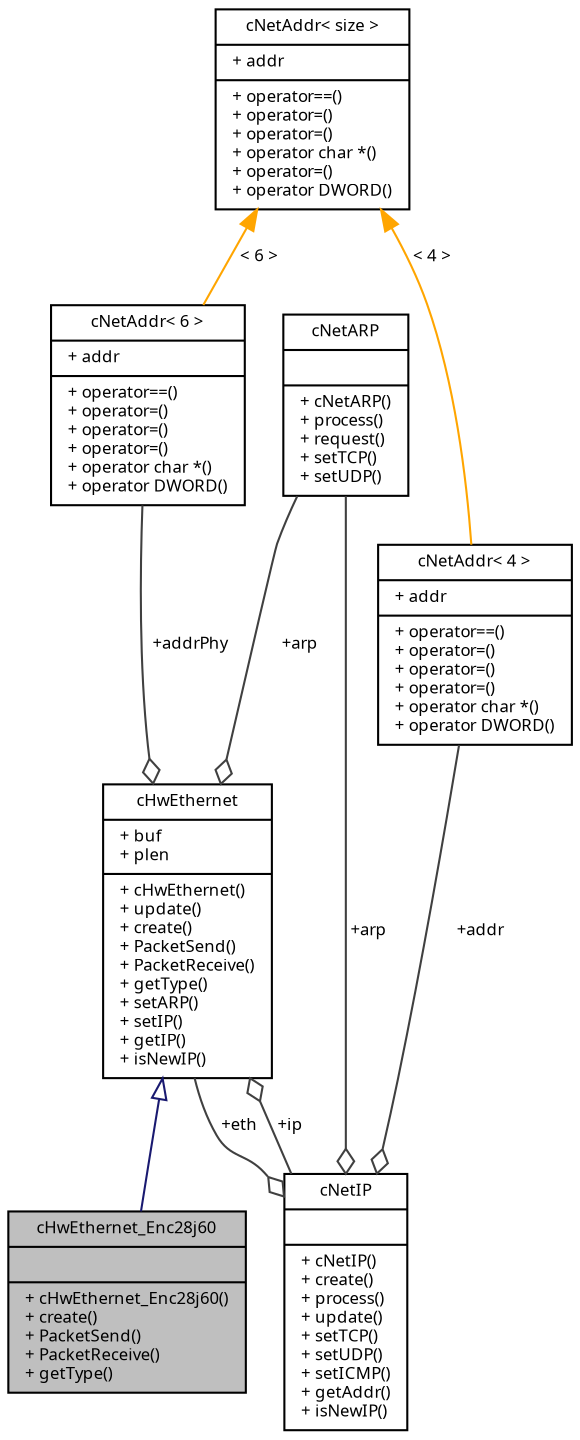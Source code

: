 digraph "cHwEthernet_Enc28j60"
{
  edge [fontname="Sans",fontsize="8",labelfontname="Sans",labelfontsize="8"];
  node [fontname="Sans",fontsize="8",shape=record];
  Node1 [label="{cHwEthernet_Enc28j60\n||+ cHwEthernet_Enc28j60()\l+ create()\l+ PacketSend()\l+ PacketReceive()\l+ getType()\l}",height=0.2,width=0.4,color="black", fillcolor="grey75", style="filled", fontcolor="black"];
  Node2 -> Node1 [dir="back",color="midnightblue",fontsize="8",style="solid",arrowtail="onormal",fontname="Sans"];
  Node2 [label="{cHwEthernet\n|+ buf\l+ plen\l|+ cHwEthernet()\l+ update()\l+ create()\l+ PacketSend()\l+ PacketReceive()\l+ getType()\l+ setARP()\l+ setIP()\l+ getIP()\l+ isNewIP()\l}",height=0.2,width=0.4,color="black", fillcolor="white", style="filled",URL="$classc_hw_ethernet.html"];
  Node3 -> Node2 [color="grey25",fontsize="8",style="solid",label=" +ip" ,arrowhead="odiamond",fontname="Sans"];
  Node3 [label="{cNetIP\n||+ cNetIP()\l+ create()\l+ process()\l+ update()\l+ setTCP()\l+ setUDP()\l+ setICMP()\l+ getAddr()\l+ isNewIP()\l}",height=0.2,width=0.4,color="black", fillcolor="white", style="filled",URL="$classc_net_i_p.html"];
  Node2 -> Node3 [color="grey25",fontsize="8",style="solid",label=" +eth" ,arrowhead="odiamond",fontname="Sans"];
  Node4 -> Node3 [color="grey25",fontsize="8",style="solid",label=" +addr" ,arrowhead="odiamond",fontname="Sans"];
  Node4 [label="{cNetAddr\< 4 \>\n|+ addr\l|+ operator==()\l+ operator=()\l+ operator=()\l+ operator=()\l+ operator char *()\l+ operator DWORD()\l}",height=0.2,width=0.4,color="black", fillcolor="white", style="filled",URL="$classc_net_addr.html"];
  Node5 -> Node4 [dir="back",color="orange",fontsize="8",style="solid",label=" \< 4 \>" ,fontname="Sans"];
  Node5 [label="{cNetAddr\< size \>\n|+ addr\l|+ operator==()\l+ operator=()\l+ operator=()\l+ operator char *()\l+ operator=()\l+ operator DWORD()\l}",height=0.2,width=0.4,color="black", fillcolor="white", style="filled",URL="$classc_net_addr.html"];
  Node6 -> Node3 [color="grey25",fontsize="8",style="solid",label=" +arp" ,arrowhead="odiamond",fontname="Sans"];
  Node6 [label="{cNetARP\n||+ cNetARP()\l+ process()\l+ request()\l+ setTCP()\l+ setUDP()\l}",height=0.2,width=0.4,color="black", fillcolor="white", style="filled",URL="$classc_net_a_r_p.html"];
  Node7 -> Node2 [color="grey25",fontsize="8",style="solid",label=" +addrPhy" ,arrowhead="odiamond",fontname="Sans"];
  Node7 [label="{cNetAddr\< 6 \>\n|+ addr\l|+ operator==()\l+ operator=()\l+ operator=()\l+ operator=()\l+ operator char *()\l+ operator DWORD()\l}",height=0.2,width=0.4,color="black", fillcolor="white", style="filled",URL="$classc_net_addr.html"];
  Node5 -> Node7 [dir="back",color="orange",fontsize="8",style="solid",label=" \< 6 \>" ,fontname="Sans"];
  Node6 -> Node2 [color="grey25",fontsize="8",style="solid",label=" +arp" ,arrowhead="odiamond",fontname="Sans"];
}
